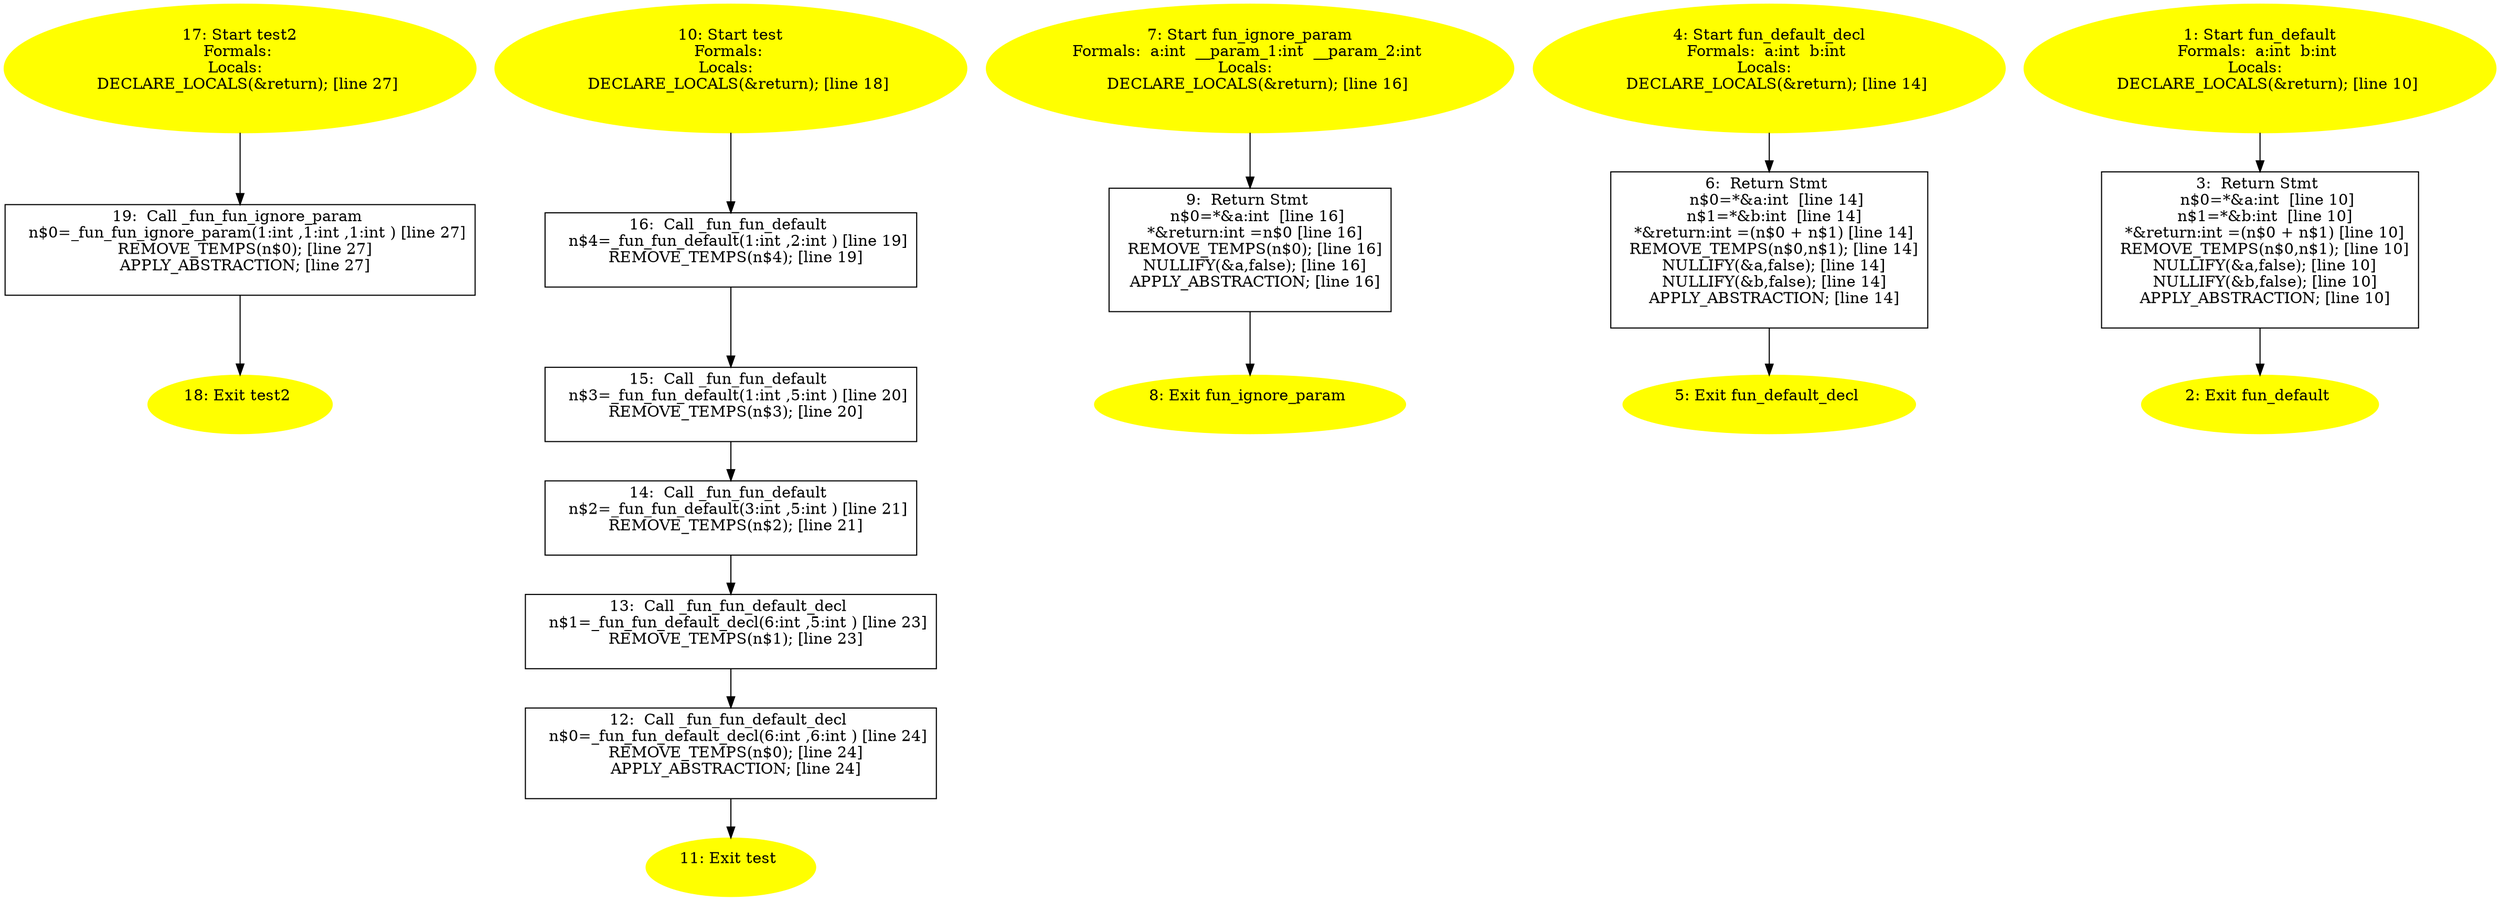 digraph iCFG {
19 [label="19:  Call _fun_fun_ignore_param \n   n$0=_fun_fun_ignore_param(1:int ,1:int ,1:int ) [line 27]\n  REMOVE_TEMPS(n$0); [line 27]\n  APPLY_ABSTRACTION; [line 27]\n " shape="box"]
	

	 19 -> 18 ;
18 [label="18: Exit test2 \n  " color=yellow style=filled]
	

17 [label="17: Start test2\nFormals: \nLocals:  \n   DECLARE_LOCALS(&return); [line 27]\n " color=yellow style=filled]
	

	 17 -> 19 ;
16 [label="16:  Call _fun_fun_default \n   n$4=_fun_fun_default(1:int ,2:int ) [line 19]\n  REMOVE_TEMPS(n$4); [line 19]\n " shape="box"]
	

	 16 -> 15 ;
15 [label="15:  Call _fun_fun_default \n   n$3=_fun_fun_default(1:int ,5:int ) [line 20]\n  REMOVE_TEMPS(n$3); [line 20]\n " shape="box"]
	

	 15 -> 14 ;
14 [label="14:  Call _fun_fun_default \n   n$2=_fun_fun_default(3:int ,5:int ) [line 21]\n  REMOVE_TEMPS(n$2); [line 21]\n " shape="box"]
	

	 14 -> 13 ;
13 [label="13:  Call _fun_fun_default_decl \n   n$1=_fun_fun_default_decl(6:int ,5:int ) [line 23]\n  REMOVE_TEMPS(n$1); [line 23]\n " shape="box"]
	

	 13 -> 12 ;
12 [label="12:  Call _fun_fun_default_decl \n   n$0=_fun_fun_default_decl(6:int ,6:int ) [line 24]\n  REMOVE_TEMPS(n$0); [line 24]\n  APPLY_ABSTRACTION; [line 24]\n " shape="box"]
	

	 12 -> 11 ;
11 [label="11: Exit test \n  " color=yellow style=filled]
	

10 [label="10: Start test\nFormals: \nLocals:  \n   DECLARE_LOCALS(&return); [line 18]\n " color=yellow style=filled]
	

	 10 -> 16 ;
9 [label="9:  Return Stmt \n   n$0=*&a:int  [line 16]\n  *&return:int =n$0 [line 16]\n  REMOVE_TEMPS(n$0); [line 16]\n  NULLIFY(&a,false); [line 16]\n  APPLY_ABSTRACTION; [line 16]\n " shape="box"]
	

	 9 -> 8 ;
8 [label="8: Exit fun_ignore_param \n  " color=yellow style=filled]
	

7 [label="7: Start fun_ignore_param\nFormals:  a:int  __param_1:int  __param_2:int \nLocals:  \n   DECLARE_LOCALS(&return); [line 16]\n " color=yellow style=filled]
	

	 7 -> 9 ;
6 [label="6:  Return Stmt \n   n$0=*&a:int  [line 14]\n  n$1=*&b:int  [line 14]\n  *&return:int =(n$0 + n$1) [line 14]\n  REMOVE_TEMPS(n$0,n$1); [line 14]\n  NULLIFY(&a,false); [line 14]\n  NULLIFY(&b,false); [line 14]\n  APPLY_ABSTRACTION; [line 14]\n " shape="box"]
	

	 6 -> 5 ;
5 [label="5: Exit fun_default_decl \n  " color=yellow style=filled]
	

4 [label="4: Start fun_default_decl\nFormals:  a:int  b:int \nLocals:  \n   DECLARE_LOCALS(&return); [line 14]\n " color=yellow style=filled]
	

	 4 -> 6 ;
3 [label="3:  Return Stmt \n   n$0=*&a:int  [line 10]\n  n$1=*&b:int  [line 10]\n  *&return:int =(n$0 + n$1) [line 10]\n  REMOVE_TEMPS(n$0,n$1); [line 10]\n  NULLIFY(&a,false); [line 10]\n  NULLIFY(&b,false); [line 10]\n  APPLY_ABSTRACTION; [line 10]\n " shape="box"]
	

	 3 -> 2 ;
2 [label="2: Exit fun_default \n  " color=yellow style=filled]
	

1 [label="1: Start fun_default\nFormals:  a:int  b:int \nLocals:  \n   DECLARE_LOCALS(&return); [line 10]\n " color=yellow style=filled]
	

	 1 -> 3 ;
}
